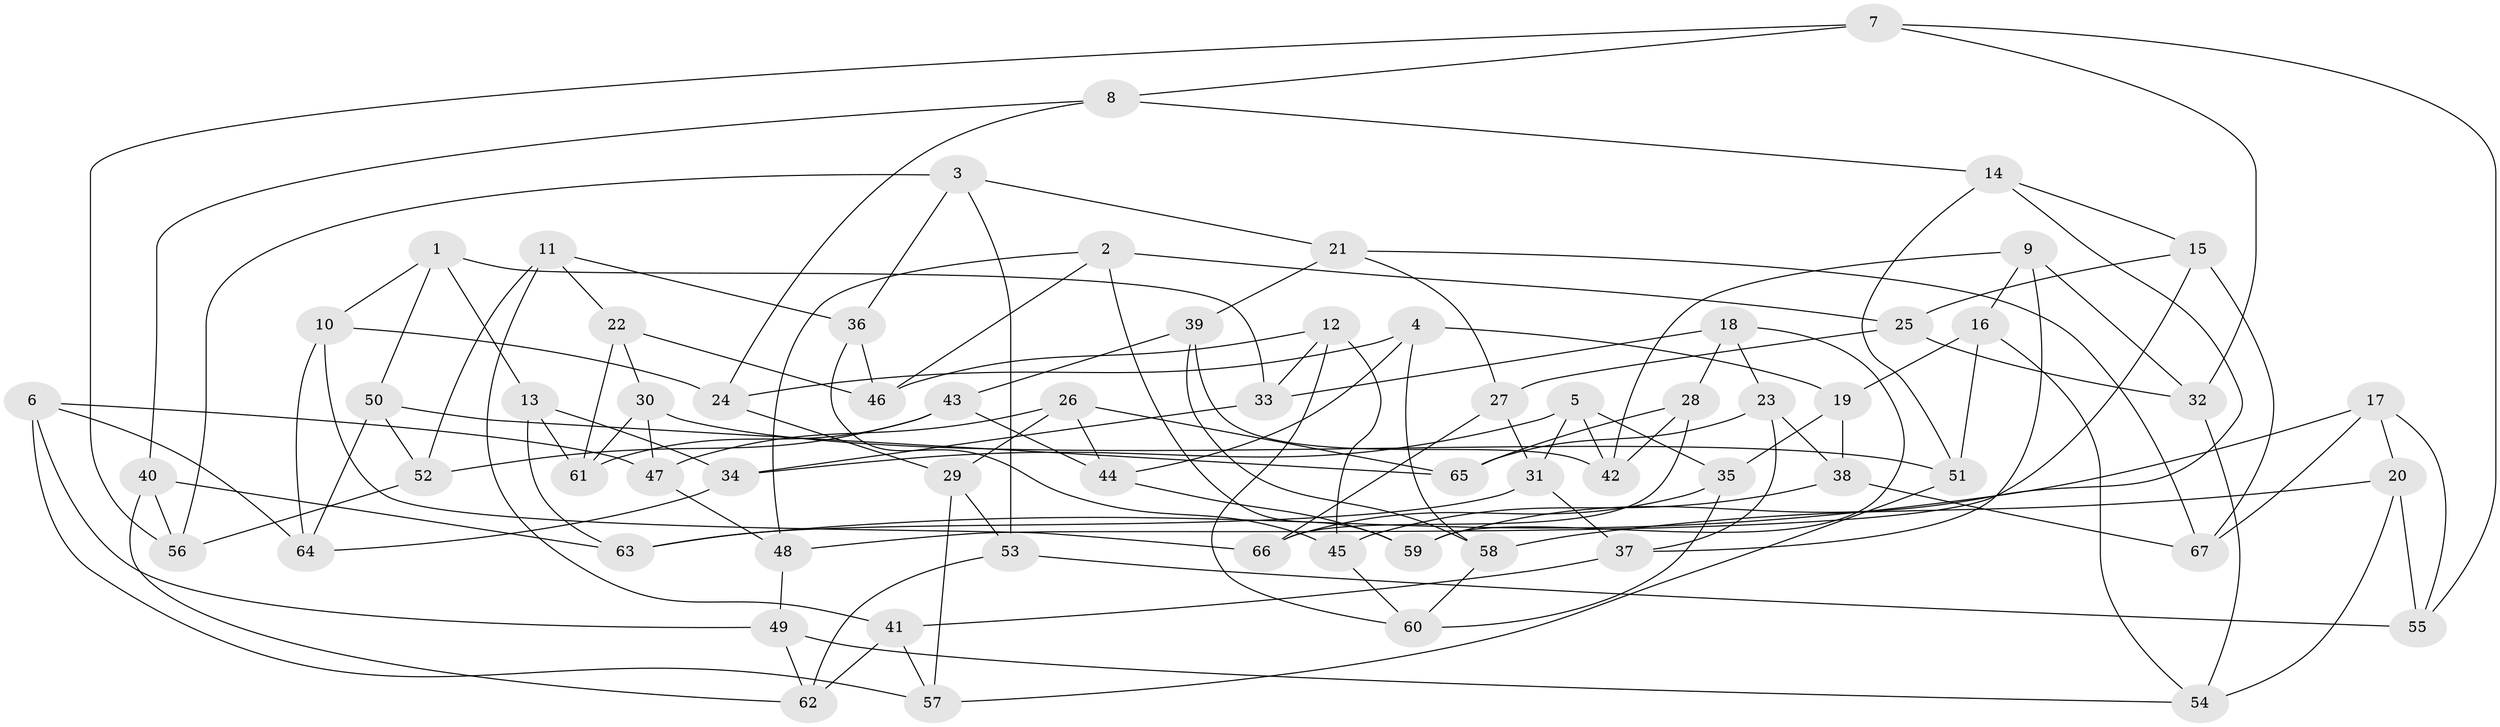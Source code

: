 // coarse degree distribution, {6: 0.6, 5: 0.075, 4: 0.3, 3: 0.025}
// Generated by graph-tools (version 1.1) at 2025/42/03/06/25 10:42:25]
// undirected, 67 vertices, 134 edges
graph export_dot {
graph [start="1"]
  node [color=gray90,style=filled];
  1;
  2;
  3;
  4;
  5;
  6;
  7;
  8;
  9;
  10;
  11;
  12;
  13;
  14;
  15;
  16;
  17;
  18;
  19;
  20;
  21;
  22;
  23;
  24;
  25;
  26;
  27;
  28;
  29;
  30;
  31;
  32;
  33;
  34;
  35;
  36;
  37;
  38;
  39;
  40;
  41;
  42;
  43;
  44;
  45;
  46;
  47;
  48;
  49;
  50;
  51;
  52;
  53;
  54;
  55;
  56;
  57;
  58;
  59;
  60;
  61;
  62;
  63;
  64;
  65;
  66;
  67;
  1 -- 50;
  1 -- 10;
  1 -- 33;
  1 -- 13;
  2 -- 46;
  2 -- 25;
  2 -- 48;
  2 -- 59;
  3 -- 53;
  3 -- 36;
  3 -- 56;
  3 -- 21;
  4 -- 44;
  4 -- 58;
  4 -- 24;
  4 -- 19;
  5 -- 35;
  5 -- 34;
  5 -- 42;
  5 -- 31;
  6 -- 47;
  6 -- 57;
  6 -- 49;
  6 -- 64;
  7 -- 55;
  7 -- 8;
  7 -- 56;
  7 -- 32;
  8 -- 40;
  8 -- 14;
  8 -- 24;
  9 -- 37;
  9 -- 16;
  9 -- 42;
  9 -- 32;
  10 -- 64;
  10 -- 66;
  10 -- 24;
  11 -- 36;
  11 -- 52;
  11 -- 22;
  11 -- 41;
  12 -- 33;
  12 -- 45;
  12 -- 46;
  12 -- 60;
  13 -- 63;
  13 -- 34;
  13 -- 61;
  14 -- 15;
  14 -- 51;
  14 -- 59;
  15 -- 67;
  15 -- 25;
  15 -- 48;
  16 -- 54;
  16 -- 19;
  16 -- 51;
  17 -- 20;
  17 -- 63;
  17 -- 67;
  17 -- 55;
  18 -- 28;
  18 -- 33;
  18 -- 23;
  18 -- 59;
  19 -- 38;
  19 -- 35;
  20 -- 54;
  20 -- 58;
  20 -- 55;
  21 -- 67;
  21 -- 39;
  21 -- 27;
  22 -- 61;
  22 -- 30;
  22 -- 46;
  23 -- 65;
  23 -- 37;
  23 -- 38;
  24 -- 29;
  25 -- 32;
  25 -- 27;
  26 -- 65;
  26 -- 44;
  26 -- 47;
  26 -- 29;
  27 -- 31;
  27 -- 66;
  28 -- 42;
  28 -- 66;
  28 -- 65;
  29 -- 53;
  29 -- 57;
  30 -- 61;
  30 -- 51;
  30 -- 47;
  31 -- 63;
  31 -- 37;
  32 -- 54;
  33 -- 34;
  34 -- 64;
  35 -- 66;
  35 -- 60;
  36 -- 46;
  36 -- 45;
  37 -- 41;
  38 -- 67;
  38 -- 45;
  39 -- 42;
  39 -- 43;
  39 -- 58;
  40 -- 56;
  40 -- 63;
  40 -- 62;
  41 -- 57;
  41 -- 62;
  43 -- 61;
  43 -- 52;
  43 -- 44;
  44 -- 59;
  45 -- 60;
  47 -- 48;
  48 -- 49;
  49 -- 54;
  49 -- 62;
  50 -- 64;
  50 -- 52;
  50 -- 65;
  51 -- 57;
  52 -- 56;
  53 -- 62;
  53 -- 55;
  58 -- 60;
}
